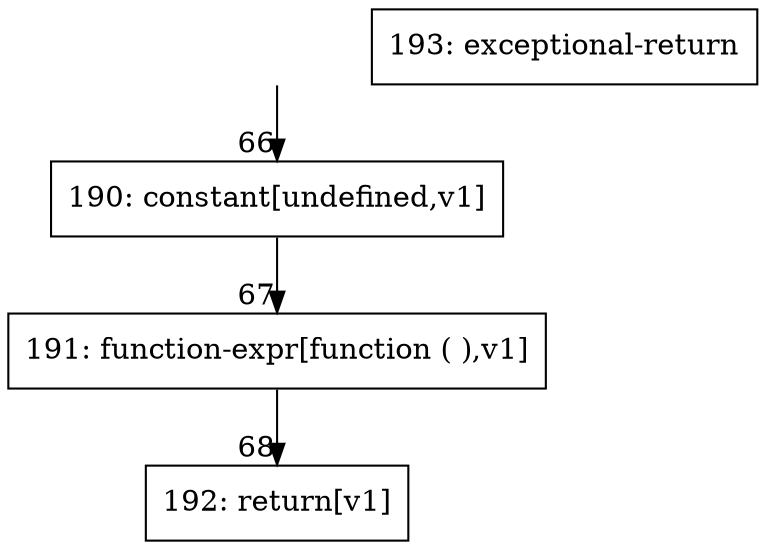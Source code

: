 digraph {
rankdir="TD"
BB_entry8[shape=none,label=""];
BB_entry8 -> BB66 [tailport=s, headport=n, headlabel="    66"]
BB66 [shape=record label="{190: constant[undefined,v1]}" ] 
BB66 -> BB67 [tailport=s, headport=n, headlabel="      67"]
BB67 [shape=record label="{191: function-expr[function ( ),v1]}" ] 
BB67 -> BB68 [tailport=s, headport=n, headlabel="      68"]
BB68 [shape=record label="{192: return[v1]}" ] 
BB69 [shape=record label="{193: exceptional-return}" ] 
//#$~ 52
}
